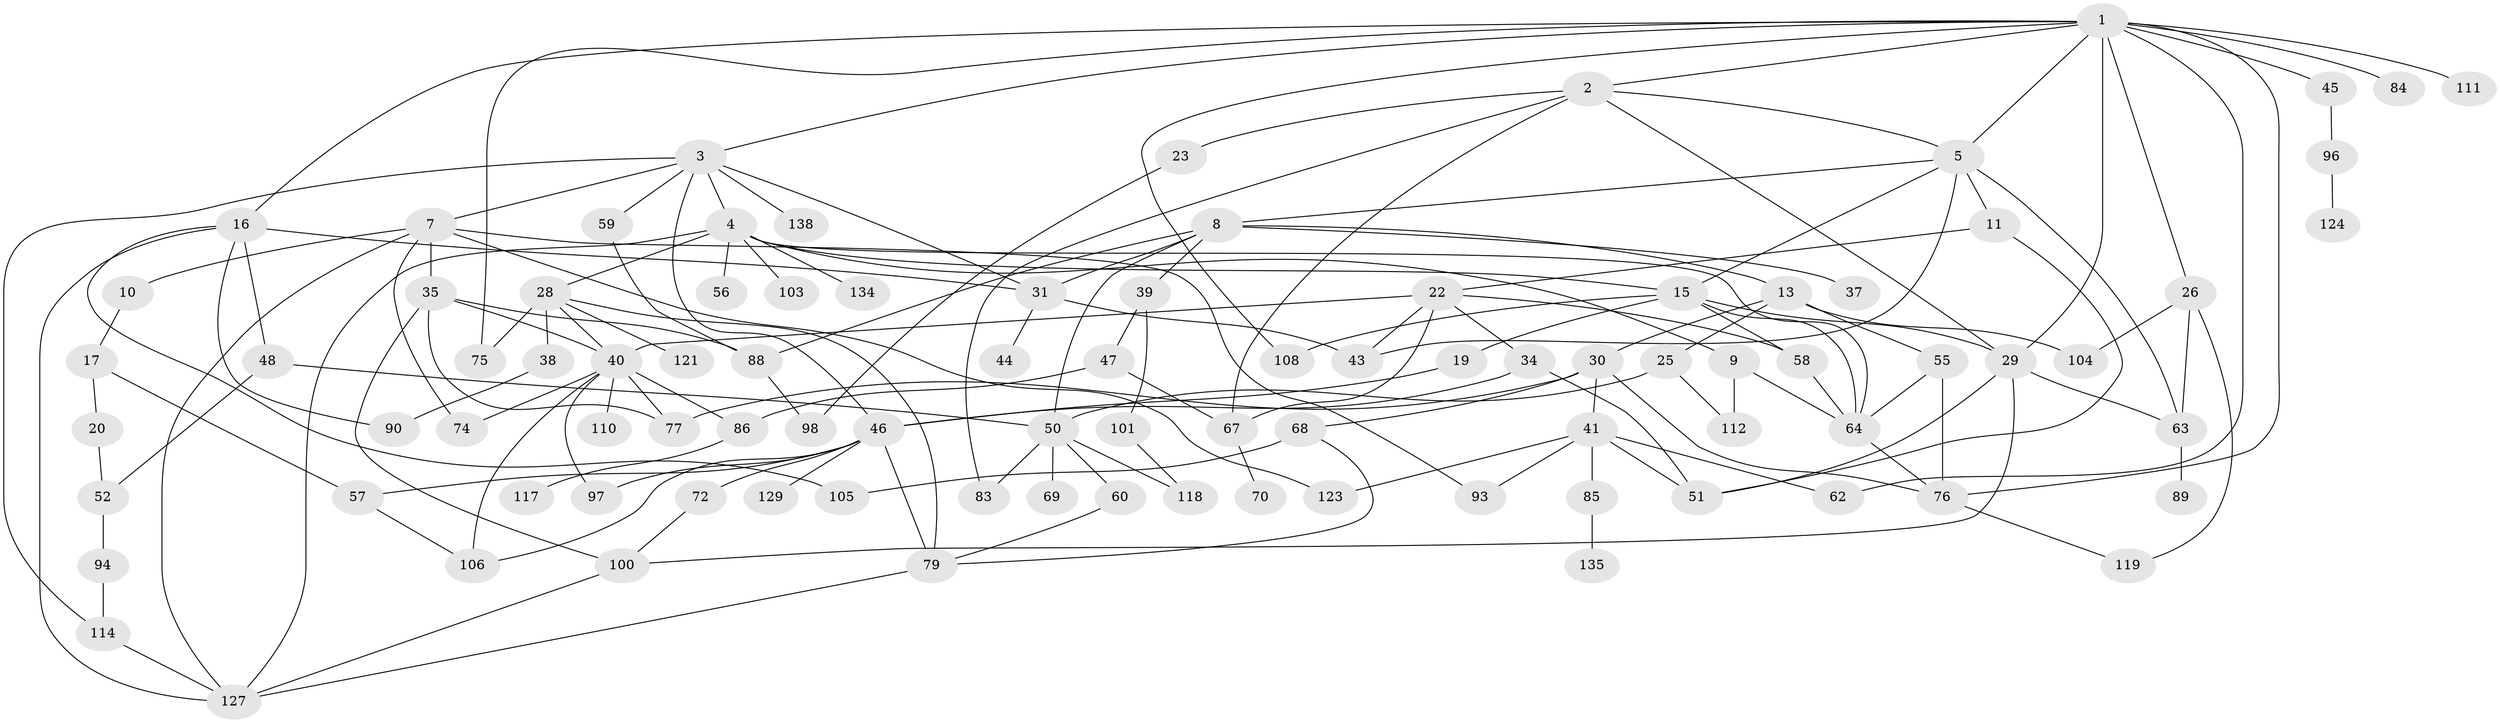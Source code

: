 // original degree distribution, {8: 0.02857142857142857, 6: 0.04285714285714286, 3: 0.24285714285714285, 5: 0.05714285714285714, 7: 0.014285714285714285, 2: 0.3357142857142857, 4: 0.1, 1: 0.17142857142857143, 10: 0.007142857142857143}
// Generated by graph-tools (version 1.1) at 2025/10/02/27/25 16:10:53]
// undirected, 93 vertices, 156 edges
graph export_dot {
graph [start="1"]
  node [color=gray90,style=filled];
  1 [super="+12"];
  2 [super="+14"];
  3;
  4 [super="+6"];
  5 [super="+116"];
  7 [super="+130"];
  8 [super="+21"];
  9 [super="+18"];
  10;
  11;
  13 [super="+80"];
  15 [super="+24"];
  16 [super="+32"];
  17 [super="+27"];
  19;
  20;
  22 [super="+53"];
  23 [super="+120"];
  25;
  26;
  28 [super="+33"];
  29 [super="+54"];
  30 [super="+36"];
  31 [super="+42"];
  34 [super="+49"];
  35 [super="+125"];
  37;
  38;
  39 [super="+78"];
  40 [super="+92"];
  41 [super="+87"];
  43 [super="+82"];
  44;
  45;
  46 [super="+65"];
  47 [super="+102"];
  48 [super="+61"];
  50 [super="+66"];
  51 [super="+81"];
  52;
  55 [super="+113"];
  56;
  57 [super="+136"];
  58 [super="+122"];
  59;
  60;
  62;
  63 [super="+73"];
  64 [super="+95"];
  67;
  68;
  69 [super="+71"];
  70 [super="+107"];
  72;
  74 [super="+99"];
  75;
  76 [super="+140"];
  77;
  79 [super="+128"];
  83;
  84;
  85;
  86;
  88 [super="+91"];
  89;
  90;
  93 [super="+109"];
  94;
  96;
  97;
  98;
  100 [super="+133"];
  101;
  103;
  104 [super="+131"];
  105;
  106 [super="+139"];
  108;
  110;
  111 [super="+115"];
  112;
  114;
  117;
  118;
  119 [super="+132"];
  121;
  123;
  124 [super="+126"];
  127 [super="+137"];
  129;
  134;
  135;
  138;
  1 -- 2;
  1 -- 3;
  1 -- 16;
  1 -- 108;
  1 -- 29;
  1 -- 84;
  1 -- 26;
  1 -- 75;
  1 -- 45;
  1 -- 62;
  1 -- 111;
  1 -- 76;
  1 -- 5;
  2 -- 5;
  2 -- 23;
  2 -- 67;
  2 -- 83;
  2 -- 29;
  3 -- 4;
  3 -- 7;
  3 -- 31;
  3 -- 59;
  3 -- 138;
  3 -- 114;
  3 -- 46;
  4 -- 28;
  4 -- 134;
  4 -- 103;
  4 -- 9;
  4 -- 15;
  4 -- 56;
  4 -- 127;
  4 -- 64;
  5 -- 8;
  5 -- 11;
  5 -- 63;
  5 -- 43;
  5 -- 15;
  7 -- 10;
  7 -- 35;
  7 -- 123;
  7 -- 127;
  7 -- 74;
  7 -- 93;
  8 -- 13;
  8 -- 37;
  8 -- 39;
  8 -- 50;
  8 -- 31;
  8 -- 88;
  9 -- 112;
  9 -- 64;
  10 -- 17;
  11 -- 22;
  11 -- 51;
  13 -- 25;
  13 -- 30;
  13 -- 55;
  13 -- 104;
  15 -- 19;
  15 -- 108;
  15 -- 64;
  15 -- 58;
  15 -- 29;
  16 -- 48;
  16 -- 127;
  16 -- 90;
  16 -- 105;
  16 -- 31;
  17 -- 20;
  17 -- 57;
  19 -- 46;
  20 -- 52;
  22 -- 34;
  22 -- 43;
  22 -- 40;
  22 -- 67;
  22 -- 58;
  23 -- 98;
  25 -- 112;
  25 -- 50;
  26 -- 119;
  26 -- 63;
  26 -- 104;
  28 -- 75;
  28 -- 79;
  28 -- 40;
  28 -- 121;
  28 -- 38;
  29 -- 51;
  29 -- 100;
  29 -- 63;
  30 -- 68;
  30 -- 77;
  30 -- 41;
  30 -- 76;
  31 -- 44;
  31 -- 43;
  34 -- 51;
  34 -- 46;
  35 -- 40;
  35 -- 100;
  35 -- 88;
  35 -- 77;
  38 -- 90;
  39 -- 47;
  39 -- 101;
  40 -- 74;
  40 -- 86;
  40 -- 110;
  40 -- 97;
  40 -- 77;
  40 -- 106 [weight=2];
  41 -- 62;
  41 -- 85;
  41 -- 93;
  41 -- 123;
  41 -- 51;
  45 -- 96;
  46 -- 57;
  46 -- 72;
  46 -- 97;
  46 -- 129;
  46 -- 106;
  46 -- 79;
  47 -- 67;
  47 -- 86;
  48 -- 52;
  48 -- 50;
  50 -- 60;
  50 -- 69;
  50 -- 118;
  50 -- 83;
  52 -- 94;
  55 -- 64;
  55 -- 76;
  57 -- 106;
  58 -- 64;
  59 -- 88;
  60 -- 79;
  63 -- 89;
  64 -- 76;
  67 -- 70;
  68 -- 105;
  68 -- 79;
  72 -- 100;
  76 -- 119;
  79 -- 127;
  85 -- 135;
  86 -- 117;
  88 -- 98;
  94 -- 114;
  96 -- 124;
  100 -- 127;
  101 -- 118;
  114 -- 127;
}
